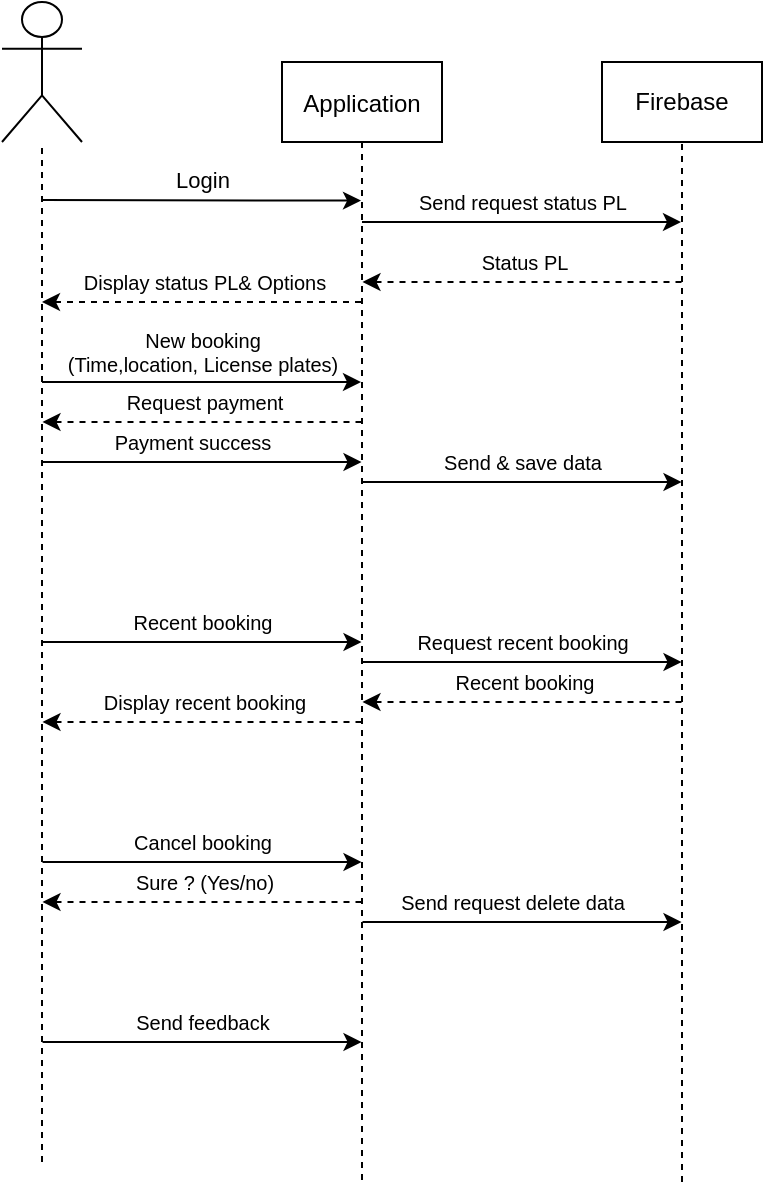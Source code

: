 <mxfile version="13.7.3" type="github">
  <diagram id="kgpKYQtTHZ0yAKxKKP6v" name="Page-1">
    <mxGraphModel dx="773" dy="441" grid="1" gridSize="10" guides="1" tooltips="1" connect="1" arrows="1" fold="1" page="1" pageScale="1" pageWidth="850" pageHeight="1100" math="0" shadow="0">
      <root>
        <mxCell id="0" />
        <mxCell id="1" parent="0" />
        <mxCell id="3nuBFxr9cyL0pnOWT2aG-5" value="Application" style="shape=umlLifeline;perimeter=lifelinePerimeter;container=1;collapsible=0;recursiveResize=0;rounded=0;shadow=0;strokeWidth=1;" parent="1" vertex="1">
          <mxGeometry x="240" y="80" width="80" height="560" as="geometry" />
        </mxCell>
        <mxCell id="qz1RpwUiMrSi03lGUybZ-2" value="Firebase" style="rounded=0;whiteSpace=wrap;html=1;" vertex="1" parent="1">
          <mxGeometry x="400" y="80" width="80" height="40" as="geometry" />
        </mxCell>
        <mxCell id="qz1RpwUiMrSi03lGUybZ-5" value="" style="shape=umlActor;verticalLabelPosition=bottom;verticalAlign=top;html=1;" vertex="1" parent="1">
          <mxGeometry x="100" y="50" width="40" height="70" as="geometry" />
        </mxCell>
        <mxCell id="qz1RpwUiMrSi03lGUybZ-10" value="" style="endArrow=none;dashed=1;html=1;" edge="1" parent="1" target="qz1RpwUiMrSi03lGUybZ-5">
          <mxGeometry width="50" height="50" relative="1" as="geometry">
            <mxPoint x="120" y="630" as="sourcePoint" />
            <mxPoint x="125" y="140" as="targetPoint" />
          </mxGeometry>
        </mxCell>
        <mxCell id="qz1RpwUiMrSi03lGUybZ-14" value="" style="endArrow=none;dashed=1;html=1;entryX=0.5;entryY=1;entryDx=0;entryDy=0;" edge="1" parent="1" target="qz1RpwUiMrSi03lGUybZ-2">
          <mxGeometry width="50" height="50" relative="1" as="geometry">
            <mxPoint x="440" y="640" as="sourcePoint" />
            <mxPoint x="400" y="240" as="targetPoint" />
          </mxGeometry>
        </mxCell>
        <mxCell id="qz1RpwUiMrSi03lGUybZ-21" value="" style="endArrow=classic;html=1;" edge="1" parent="1">
          <mxGeometry width="50" height="50" relative="1" as="geometry">
            <mxPoint x="120" y="149" as="sourcePoint" />
            <mxPoint x="279.5" y="149.31" as="targetPoint" />
            <Array as="points">
              <mxPoint x="250" y="149.31" />
            </Array>
          </mxGeometry>
        </mxCell>
        <mxCell id="qz1RpwUiMrSi03lGUybZ-22" value="Login" style="edgeLabel;html=1;align=center;verticalAlign=middle;resizable=0;points=[];" vertex="1" connectable="0" parent="qz1RpwUiMrSi03lGUybZ-21">
          <mxGeometry x="-0.203" y="-2" relative="1" as="geometry">
            <mxPoint x="16.58" y="-12" as="offset" />
          </mxGeometry>
        </mxCell>
        <mxCell id="qz1RpwUiMrSi03lGUybZ-43" value="" style="endArrow=classic;html=1;dashed=1;" edge="1" parent="1">
          <mxGeometry width="50" height="50" relative="1" as="geometry">
            <mxPoint x="279.5" y="200" as="sourcePoint" />
            <mxPoint x="120" y="200" as="targetPoint" />
          </mxGeometry>
        </mxCell>
        <mxCell id="qz1RpwUiMrSi03lGUybZ-44" value="Display status PL&amp;amp; Options" style="edgeLabel;html=1;align=center;verticalAlign=middle;resizable=0;points=[];fontSize=10;" vertex="1" connectable="0" parent="qz1RpwUiMrSi03lGUybZ-43">
          <mxGeometry x="0.13" y="-2" relative="1" as="geometry">
            <mxPoint x="10.79" y="-8" as="offset" />
          </mxGeometry>
        </mxCell>
        <mxCell id="qz1RpwUiMrSi03lGUybZ-46" value="" style="endArrow=classic;html=1;" edge="1" parent="1" target="3nuBFxr9cyL0pnOWT2aG-5">
          <mxGeometry width="50" height="50" relative="1" as="geometry">
            <mxPoint x="120" y="240" as="sourcePoint" />
            <mxPoint x="280" y="250" as="targetPoint" />
          </mxGeometry>
        </mxCell>
        <mxCell id="qz1RpwUiMrSi03lGUybZ-48" value="" style="endArrow=classic;html=1;" edge="1" parent="1">
          <mxGeometry width="50" height="50" relative="1" as="geometry">
            <mxPoint x="280" y="160" as="sourcePoint" />
            <mxPoint x="439.5" y="160" as="targetPoint" />
          </mxGeometry>
        </mxCell>
        <mxCell id="qz1RpwUiMrSi03lGUybZ-49" value="Send request status PL" style="text;html=1;align=center;verticalAlign=middle;resizable=0;points=[];autosize=1;fontSize=10;" vertex="1" parent="1">
          <mxGeometry x="300" y="140" width="120" height="20" as="geometry" />
        </mxCell>
        <mxCell id="qz1RpwUiMrSi03lGUybZ-50" value="" style="endArrow=classic;html=1;dashed=1;" edge="1" parent="1">
          <mxGeometry width="50" height="50" relative="1" as="geometry">
            <mxPoint x="439.75" y="190" as="sourcePoint" />
            <mxPoint x="280.25" y="190" as="targetPoint" />
          </mxGeometry>
        </mxCell>
        <mxCell id="qz1RpwUiMrSi03lGUybZ-51" value="Status PL" style="edgeLabel;html=1;align=center;verticalAlign=middle;resizable=0;points=[];fontSize=10;" vertex="1" connectable="0" parent="qz1RpwUiMrSi03lGUybZ-50">
          <mxGeometry x="0.13" y="-2" relative="1" as="geometry">
            <mxPoint x="10.79" y="-8" as="offset" />
          </mxGeometry>
        </mxCell>
        <mxCell id="qz1RpwUiMrSi03lGUybZ-52" value="&lt;font style=&quot;font-size: 10px&quot;&gt;New booking &lt;br&gt;(Time,location, License plates)&lt;/font&gt;" style="text;html=1;align=center;verticalAlign=middle;resizable=0;points=[];autosize=1;fontSize=10;" vertex="1" parent="1">
          <mxGeometry x="125" y="210" width="150" height="30" as="geometry" />
        </mxCell>
        <mxCell id="qz1RpwUiMrSi03lGUybZ-56" value="" style="endArrow=classic;html=1;" edge="1" parent="1">
          <mxGeometry width="50" height="50" relative="1" as="geometry">
            <mxPoint x="280.25" y="290" as="sourcePoint" />
            <mxPoint x="439.75" y="290" as="targetPoint" />
          </mxGeometry>
        </mxCell>
        <mxCell id="qz1RpwUiMrSi03lGUybZ-57" value="Send &amp;amp; save data" style="text;html=1;align=center;verticalAlign=middle;resizable=0;points=[];autosize=1;fontSize=10;" vertex="1" parent="1">
          <mxGeometry x="315" y="270" width="90" height="20" as="geometry" />
        </mxCell>
        <mxCell id="qz1RpwUiMrSi03lGUybZ-64" value="" style="endArrow=classic;html=1;dashed=1;" edge="1" parent="1">
          <mxGeometry width="50" height="50" relative="1" as="geometry">
            <mxPoint x="279.75" y="260" as="sourcePoint" />
            <mxPoint x="120.25" y="260" as="targetPoint" />
          </mxGeometry>
        </mxCell>
        <mxCell id="qz1RpwUiMrSi03lGUybZ-65" value="&lt;span style=&quot;font-size: 10px&quot;&gt;Request payment&lt;/span&gt;" style="edgeLabel;html=1;align=center;verticalAlign=middle;resizable=0;points=[];fontSize=10;" vertex="1" connectable="0" parent="qz1RpwUiMrSi03lGUybZ-64">
          <mxGeometry x="0.13" y="-2" relative="1" as="geometry">
            <mxPoint x="10.79" y="-8" as="offset" />
          </mxGeometry>
        </mxCell>
        <mxCell id="qz1RpwUiMrSi03lGUybZ-67" value="" style="endArrow=classic;html=1;" edge="1" parent="1">
          <mxGeometry width="50" height="50" relative="1" as="geometry">
            <mxPoint x="120.25" y="280" as="sourcePoint" />
            <mxPoint x="279.75" y="280" as="targetPoint" />
          </mxGeometry>
        </mxCell>
        <mxCell id="qz1RpwUiMrSi03lGUybZ-68" value="Payment success" style="text;html=1;align=center;verticalAlign=middle;resizable=0;points=[];autosize=1;fontSize=10;" vertex="1" parent="1">
          <mxGeometry x="150" y="260" width="90" height="20" as="geometry" />
        </mxCell>
        <mxCell id="qz1RpwUiMrSi03lGUybZ-69" value="" style="endArrow=classic;html=1;" edge="1" parent="1">
          <mxGeometry width="50" height="50" relative="1" as="geometry">
            <mxPoint x="120.25" y="370" as="sourcePoint" />
            <mxPoint x="279.75" y="370" as="targetPoint" />
          </mxGeometry>
        </mxCell>
        <mxCell id="qz1RpwUiMrSi03lGUybZ-70" value="Recent booking" style="text;html=1;align=center;verticalAlign=middle;resizable=0;points=[];autosize=1;fontSize=10;" vertex="1" parent="1">
          <mxGeometry x="155" y="350" width="90" height="20" as="geometry" />
        </mxCell>
        <mxCell id="qz1RpwUiMrSi03lGUybZ-72" value="" style="endArrow=classic;html=1;" edge="1" parent="1">
          <mxGeometry width="50" height="50" relative="1" as="geometry">
            <mxPoint x="280.25" y="380" as="sourcePoint" />
            <mxPoint x="439.75" y="380" as="targetPoint" />
          </mxGeometry>
        </mxCell>
        <mxCell id="qz1RpwUiMrSi03lGUybZ-73" value="Request recent booking" style="text;html=1;align=center;verticalAlign=middle;resizable=0;points=[];autosize=1;fontSize=10;" vertex="1" parent="1">
          <mxGeometry x="300" y="360" width="120" height="20" as="geometry" />
        </mxCell>
        <mxCell id="qz1RpwUiMrSi03lGUybZ-74" value="" style="endArrow=classic;html=1;dashed=1;" edge="1" parent="1">
          <mxGeometry width="50" height="50" relative="1" as="geometry">
            <mxPoint x="439.75" y="400" as="sourcePoint" />
            <mxPoint x="280.25" y="400" as="targetPoint" />
          </mxGeometry>
        </mxCell>
        <mxCell id="qz1RpwUiMrSi03lGUybZ-75" value="Recent booking" style="edgeLabel;html=1;align=center;verticalAlign=middle;resizable=0;points=[];fontSize=10;" vertex="1" connectable="0" parent="qz1RpwUiMrSi03lGUybZ-74">
          <mxGeometry x="0.13" y="-2" relative="1" as="geometry">
            <mxPoint x="10.79" y="-8" as="offset" />
          </mxGeometry>
        </mxCell>
        <mxCell id="qz1RpwUiMrSi03lGUybZ-76" value="" style="endArrow=classic;html=1;dashed=1;" edge="1" parent="1">
          <mxGeometry width="50" height="50" relative="1" as="geometry">
            <mxPoint x="279.75" y="410" as="sourcePoint" />
            <mxPoint x="120.25" y="410" as="targetPoint" />
          </mxGeometry>
        </mxCell>
        <mxCell id="qz1RpwUiMrSi03lGUybZ-77" value="Display recent booking" style="edgeLabel;html=1;align=center;verticalAlign=middle;resizable=0;points=[];fontSize=10;" vertex="1" connectable="0" parent="qz1RpwUiMrSi03lGUybZ-76">
          <mxGeometry x="0.13" y="-2" relative="1" as="geometry">
            <mxPoint x="10.79" y="-8" as="offset" />
          </mxGeometry>
        </mxCell>
        <mxCell id="qz1RpwUiMrSi03lGUybZ-78" value="" style="endArrow=classic;html=1;" edge="1" parent="1">
          <mxGeometry width="50" height="50" relative="1" as="geometry">
            <mxPoint x="120.25" y="480" as="sourcePoint" />
            <mxPoint x="279.75" y="480" as="targetPoint" />
          </mxGeometry>
        </mxCell>
        <mxCell id="qz1RpwUiMrSi03lGUybZ-79" value="Cancel booking" style="text;html=1;align=center;verticalAlign=middle;resizable=0;points=[];autosize=1;fontSize=10;" vertex="1" parent="1">
          <mxGeometry x="160" y="460" width="80" height="20" as="geometry" />
        </mxCell>
        <mxCell id="qz1RpwUiMrSi03lGUybZ-81" value="" style="endArrow=classic;html=1;dashed=1;" edge="1" parent="1">
          <mxGeometry width="50" height="50" relative="1" as="geometry">
            <mxPoint x="279.75" y="500" as="sourcePoint" />
            <mxPoint x="120.25" y="500" as="targetPoint" />
          </mxGeometry>
        </mxCell>
        <mxCell id="qz1RpwUiMrSi03lGUybZ-82" value="Sure ? (Yes/no)" style="edgeLabel;html=1;align=center;verticalAlign=middle;resizable=0;points=[];fontSize=10;" vertex="1" connectable="0" parent="qz1RpwUiMrSi03lGUybZ-81">
          <mxGeometry x="0.13" y="-2" relative="1" as="geometry">
            <mxPoint x="10.79" y="-8" as="offset" />
          </mxGeometry>
        </mxCell>
        <mxCell id="qz1RpwUiMrSi03lGUybZ-83" value="" style="endArrow=classic;html=1;" edge="1" parent="1">
          <mxGeometry width="50" height="50" relative="1" as="geometry">
            <mxPoint x="280.25" y="510" as="sourcePoint" />
            <mxPoint x="439.75" y="510" as="targetPoint" />
          </mxGeometry>
        </mxCell>
        <mxCell id="qz1RpwUiMrSi03lGUybZ-84" value="Send request delete data" style="text;html=1;align=center;verticalAlign=middle;resizable=0;points=[];autosize=1;fontSize=10;" vertex="1" parent="1">
          <mxGeometry x="290" y="490" width="130" height="20" as="geometry" />
        </mxCell>
        <mxCell id="qz1RpwUiMrSi03lGUybZ-85" value="" style="endArrow=classic;html=1;" edge="1" parent="1">
          <mxGeometry width="50" height="50" relative="1" as="geometry">
            <mxPoint x="120.25" y="570" as="sourcePoint" />
            <mxPoint x="279.75" y="570" as="targetPoint" />
          </mxGeometry>
        </mxCell>
        <mxCell id="qz1RpwUiMrSi03lGUybZ-86" value="Send feedback" style="text;html=1;align=center;verticalAlign=middle;resizable=0;points=[];autosize=1;fontSize=10;" vertex="1" parent="1">
          <mxGeometry x="160" y="550" width="80" height="20" as="geometry" />
        </mxCell>
      </root>
    </mxGraphModel>
  </diagram>
</mxfile>
